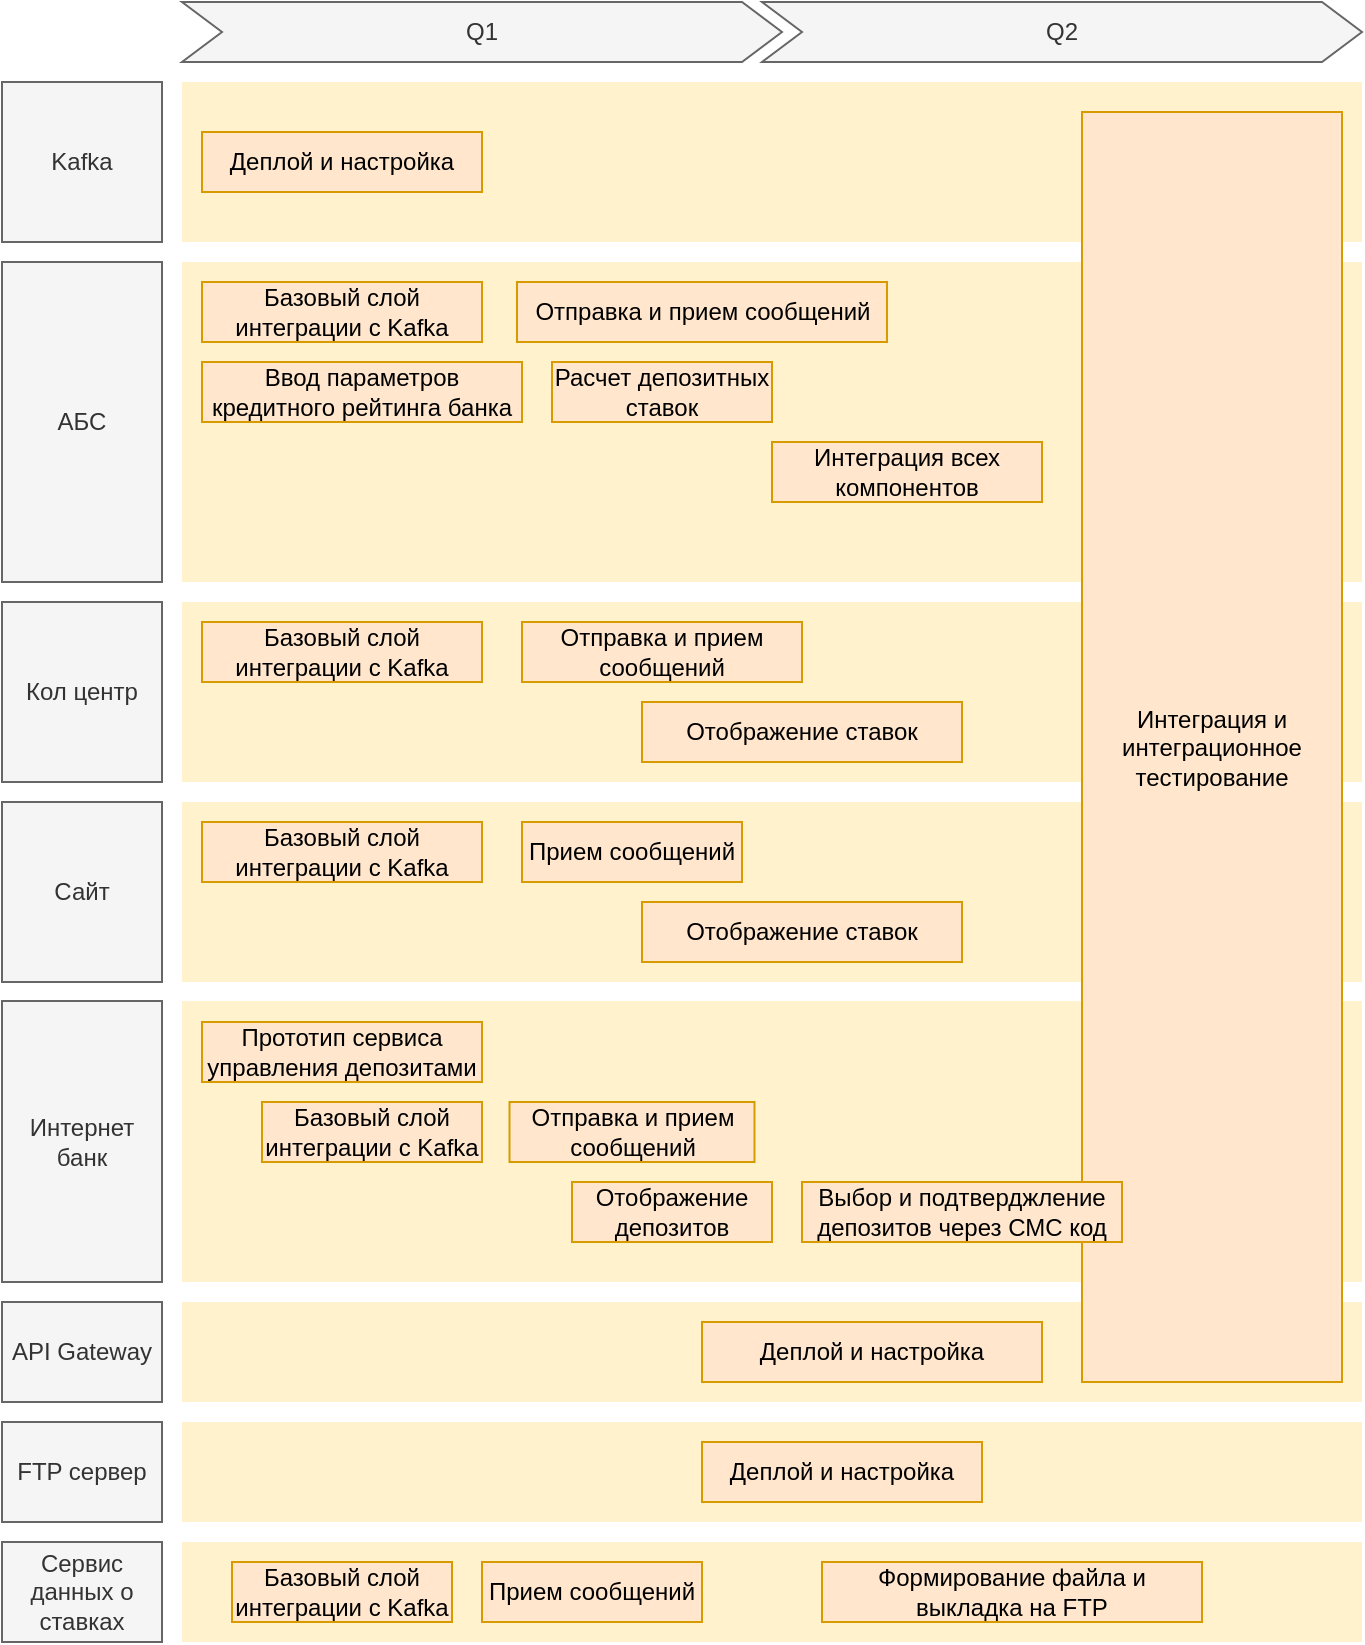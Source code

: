 <mxfile version="27.0.3">
  <diagram name="Страница — 1" id="rOwHMcFvvc1QKpdBR6ap">
    <mxGraphModel dx="983" dy="621" grid="1" gridSize="10" guides="1" tooltips="1" connect="1" arrows="1" fold="1" page="1" pageScale="1" pageWidth="827" pageHeight="1169" math="0" shadow="0">
      <root>
        <mxCell id="0" />
        <mxCell id="1" parent="0" />
        <mxCell id="zU14zV6I0Zva5NoW6zXl-1" value="Q1" style="shape=step;perimeter=stepPerimeter;whiteSpace=wrap;html=1;fixedSize=1;fillColor=#f5f5f5;fontColor=#333333;strokeColor=#666666;" vertex="1" parent="1">
          <mxGeometry x="130" y="40" width="300" height="30" as="geometry" />
        </mxCell>
        <mxCell id="zU14zV6I0Zva5NoW6zXl-2" value="АБС" style="rounded=0;whiteSpace=wrap;html=1;fillColor=#f5f5f5;fontColor=#333333;strokeColor=#666666;" vertex="1" parent="1">
          <mxGeometry x="40" y="170" width="80" height="160" as="geometry" />
        </mxCell>
        <mxCell id="zU14zV6I0Zva5NoW6zXl-3" value="" style="rounded=0;whiteSpace=wrap;html=1;fillColor=#fff2cc;strokeColor=none;" vertex="1" parent="1">
          <mxGeometry x="130" y="170" width="590" height="160" as="geometry" />
        </mxCell>
        <mxCell id="zU14zV6I0Zva5NoW6zXl-4" value="&lt;div&gt;&lt;span style=&quot;background-color: transparent; color: light-dark(rgb(0, 0, 0), rgb(255, 255, 255));&quot;&gt;Ввод параметров кредитного рейтинга банка&lt;/span&gt;&lt;/div&gt;" style="rounded=0;whiteSpace=wrap;html=1;fillColor=#ffe6cc;strokeColor=#d79b00;" vertex="1" parent="1">
          <mxGeometry x="140" y="220" width="160" height="30" as="geometry" />
        </mxCell>
        <mxCell id="zU14zV6I0Zva5NoW6zXl-5" value="Расчет депозитных ставок" style="rounded=0;whiteSpace=wrap;html=1;fillColor=#ffe6cc;strokeColor=#d79b00;" vertex="1" parent="1">
          <mxGeometry x="315" y="220" width="110" height="30" as="geometry" />
        </mxCell>
        <mxCell id="zU14zV6I0Zva5NoW6zXl-6" value="Базовый слой интеграции с Kafka" style="rounded=0;whiteSpace=wrap;html=1;fillColor=#ffe6cc;strokeColor=#d79b00;" vertex="1" parent="1">
          <mxGeometry x="140" y="180" width="140" height="30" as="geometry" />
        </mxCell>
        <mxCell id="zU14zV6I0Zva5NoW6zXl-7" value="Отправка и прием сообщений" style="rounded=0;whiteSpace=wrap;html=1;fillColor=#ffe6cc;strokeColor=#d79b00;" vertex="1" parent="1">
          <mxGeometry x="297.5" y="180" width="185" height="30" as="geometry" />
        </mxCell>
        <mxCell id="zU14zV6I0Zva5NoW6zXl-8" value="Кол центр" style="rounded=0;whiteSpace=wrap;html=1;fillColor=#f5f5f5;fontColor=#333333;strokeColor=#666666;" vertex="1" parent="1">
          <mxGeometry x="40" y="340" width="80" height="90" as="geometry" />
        </mxCell>
        <mxCell id="zU14zV6I0Zva5NoW6zXl-9" value="" style="rounded=0;whiteSpace=wrap;html=1;fillColor=#fff2cc;strokeColor=none;" vertex="1" parent="1">
          <mxGeometry x="130" y="340" width="590" height="90" as="geometry" />
        </mxCell>
        <mxCell id="zU14zV6I0Zva5NoW6zXl-11" value="Базовый слой интеграции с Kafka" style="rounded=0;whiteSpace=wrap;html=1;fillColor=#ffe6cc;strokeColor=#d79b00;" vertex="1" parent="1">
          <mxGeometry x="140" y="350" width="140" height="30" as="geometry" />
        </mxCell>
        <mxCell id="zU14zV6I0Zva5NoW6zXl-12" value="Отправка и прием сообщений" style="rounded=0;whiteSpace=wrap;html=1;fillColor=#ffe6cc;strokeColor=#d79b00;" vertex="1" parent="1">
          <mxGeometry x="300" y="350" width="140" height="30" as="geometry" />
        </mxCell>
        <mxCell id="zU14zV6I0Zva5NoW6zXl-13" value="&lt;div&gt;&lt;span style=&quot;background-color: transparent; color: light-dark(rgb(0, 0, 0), rgb(255, 255, 255));&quot;&gt;Отображение ставок&lt;/span&gt;&lt;/div&gt;" style="rounded=0;whiteSpace=wrap;html=1;fillColor=#ffe6cc;strokeColor=#d79b00;" vertex="1" parent="1">
          <mxGeometry x="360" y="390" width="160" height="30" as="geometry" />
        </mxCell>
        <mxCell id="zU14zV6I0Zva5NoW6zXl-14" value="Сайт" style="rounded=0;whiteSpace=wrap;html=1;fillColor=#f5f5f5;fontColor=#333333;strokeColor=#666666;" vertex="1" parent="1">
          <mxGeometry x="40" y="440" width="80" height="90" as="geometry" />
        </mxCell>
        <mxCell id="zU14zV6I0Zva5NoW6zXl-15" value="" style="rounded=0;whiteSpace=wrap;html=1;fillColor=#fff2cc;strokeColor=none;" vertex="1" parent="1">
          <mxGeometry x="130" y="440" width="590" height="90" as="geometry" />
        </mxCell>
        <mxCell id="zU14zV6I0Zva5NoW6zXl-16" value="Базовый слой интеграции с Kafka" style="rounded=0;whiteSpace=wrap;html=1;fillColor=#ffe6cc;strokeColor=#d79b00;" vertex="1" parent="1">
          <mxGeometry x="140" y="450" width="140" height="30" as="geometry" />
        </mxCell>
        <mxCell id="zU14zV6I0Zva5NoW6zXl-17" value="Прием сообщений" style="rounded=0;whiteSpace=wrap;html=1;fillColor=#ffe6cc;strokeColor=#d79b00;" vertex="1" parent="1">
          <mxGeometry x="300" y="450" width="110" height="30" as="geometry" />
        </mxCell>
        <mxCell id="zU14zV6I0Zva5NoW6zXl-18" value="&lt;div&gt;&lt;span style=&quot;background-color: transparent; color: light-dark(rgb(0, 0, 0), rgb(255, 255, 255));&quot;&gt;Отображение ставок&lt;/span&gt;&lt;/div&gt;" style="rounded=0;whiteSpace=wrap;html=1;fillColor=#ffe6cc;strokeColor=#d79b00;" vertex="1" parent="1">
          <mxGeometry x="360" y="490" width="160" height="30" as="geometry" />
        </mxCell>
        <mxCell id="zU14zV6I0Zva5NoW6zXl-19" value="Интеграция всех компонентов" style="rounded=0;whiteSpace=wrap;html=1;fillColor=#ffe6cc;strokeColor=#d79b00;" vertex="1" parent="1">
          <mxGeometry x="425" y="260" width="135" height="30" as="geometry" />
        </mxCell>
        <mxCell id="zU14zV6I0Zva5NoW6zXl-20" value="Kafka" style="rounded=0;whiteSpace=wrap;html=1;fillColor=#f5f5f5;fontColor=#333333;strokeColor=#666666;" vertex="1" parent="1">
          <mxGeometry x="40" y="80" width="80" height="80" as="geometry" />
        </mxCell>
        <mxCell id="zU14zV6I0Zva5NoW6zXl-21" value="" style="rounded=0;whiteSpace=wrap;html=1;fillColor=#fff2cc;strokeColor=none;" vertex="1" parent="1">
          <mxGeometry x="130" y="80" width="590" height="80" as="geometry" />
        </mxCell>
        <mxCell id="zU14zV6I0Zva5NoW6zXl-22" value="Деплой и настройка" style="rounded=0;whiteSpace=wrap;html=1;fillColor=#ffe6cc;strokeColor=#d79b00;" vertex="1" parent="1">
          <mxGeometry x="140" y="105" width="140" height="30" as="geometry" />
        </mxCell>
        <mxCell id="zU14zV6I0Zva5NoW6zXl-23" value="Интернет банк" style="rounded=0;whiteSpace=wrap;html=1;fillColor=#f5f5f5;fontColor=#333333;strokeColor=#666666;" vertex="1" parent="1">
          <mxGeometry x="40" y="539.5" width="80" height="140.5" as="geometry" />
        </mxCell>
        <mxCell id="zU14zV6I0Zva5NoW6zXl-24" value="Q2" style="shape=step;perimeter=stepPerimeter;whiteSpace=wrap;html=1;fixedSize=1;fillColor=#f5f5f5;fontColor=#333333;strokeColor=#666666;" vertex="1" parent="1">
          <mxGeometry x="420" y="40" width="300" height="30" as="geometry" />
        </mxCell>
        <mxCell id="zU14zV6I0Zva5NoW6zXl-25" value="" style="rounded=0;whiteSpace=wrap;html=1;fillColor=#fff2cc;strokeColor=none;" vertex="1" parent="1">
          <mxGeometry x="130" y="539.5" width="590" height="140.5" as="geometry" />
        </mxCell>
        <mxCell id="zU14zV6I0Zva5NoW6zXl-26" value="Прототип сервиса управления депозитами" style="rounded=0;whiteSpace=wrap;html=1;fillColor=#ffe6cc;strokeColor=#d79b00;" vertex="1" parent="1">
          <mxGeometry x="140" y="550" width="140" height="30" as="geometry" />
        </mxCell>
        <mxCell id="zU14zV6I0Zva5NoW6zXl-27" value="Базовый слой интеграции с Kafka" style="rounded=0;whiteSpace=wrap;html=1;fillColor=#ffe6cc;strokeColor=#d79b00;" vertex="1" parent="1">
          <mxGeometry x="170" y="590" width="110" height="30" as="geometry" />
        </mxCell>
        <mxCell id="zU14zV6I0Zva5NoW6zXl-28" value="Отправка и прием сообщений" style="rounded=0;whiteSpace=wrap;html=1;fillColor=#ffe6cc;strokeColor=#d79b00;" vertex="1" parent="1">
          <mxGeometry x="293.75" y="590" width="122.5" height="30" as="geometry" />
        </mxCell>
        <mxCell id="zU14zV6I0Zva5NoW6zXl-29" value="Отображение депозитов" style="rounded=0;whiteSpace=wrap;html=1;fillColor=#ffe6cc;strokeColor=#d79b00;" vertex="1" parent="1">
          <mxGeometry x="325" y="630" width="100" height="30" as="geometry" />
        </mxCell>
        <mxCell id="zU14zV6I0Zva5NoW6zXl-31" value="FTP сервер" style="rounded=0;whiteSpace=wrap;html=1;fillColor=#f5f5f5;fontColor=#333333;strokeColor=#666666;" vertex="1" parent="1">
          <mxGeometry x="40" y="750" width="80" height="50" as="geometry" />
        </mxCell>
        <mxCell id="zU14zV6I0Zva5NoW6zXl-32" value="" style="rounded=0;whiteSpace=wrap;html=1;fillColor=#fff2cc;strokeColor=none;" vertex="1" parent="1">
          <mxGeometry x="130" y="750" width="590" height="50" as="geometry" />
        </mxCell>
        <mxCell id="zU14zV6I0Zva5NoW6zXl-34" value="Деплой и настройка" style="rounded=0;whiteSpace=wrap;html=1;fillColor=#ffe6cc;strokeColor=#d79b00;" vertex="1" parent="1">
          <mxGeometry x="390" y="760" width="140" height="30" as="geometry" />
        </mxCell>
        <mxCell id="zU14zV6I0Zva5NoW6zXl-37" value="Сервис данных о ставках" style="rounded=0;whiteSpace=wrap;html=1;fillColor=#f5f5f5;fontColor=#333333;strokeColor=#666666;" vertex="1" parent="1">
          <mxGeometry x="40" y="810" width="80" height="50" as="geometry" />
        </mxCell>
        <mxCell id="zU14zV6I0Zva5NoW6zXl-38" value="" style="rounded=0;whiteSpace=wrap;html=1;fillColor=#fff2cc;strokeColor=none;" vertex="1" parent="1">
          <mxGeometry x="130" y="810" width="590" height="50" as="geometry" />
        </mxCell>
        <mxCell id="zU14zV6I0Zva5NoW6zXl-39" value="Формирование файла и выкладка на FTP" style="rounded=0;whiteSpace=wrap;html=1;fillColor=#ffe6cc;strokeColor=#d79b00;" vertex="1" parent="1">
          <mxGeometry x="450" y="820" width="190" height="30" as="geometry" />
        </mxCell>
        <mxCell id="zU14zV6I0Zva5NoW6zXl-40" value="Базовый слой интеграции с Kafka" style="rounded=0;whiteSpace=wrap;html=1;fillColor=#ffe6cc;strokeColor=#d79b00;" vertex="1" parent="1">
          <mxGeometry x="155" y="820" width="110" height="30" as="geometry" />
        </mxCell>
        <mxCell id="zU14zV6I0Zva5NoW6zXl-42" value="Прием сообщений" style="rounded=0;whiteSpace=wrap;html=1;fillColor=#ffe6cc;strokeColor=#d79b00;" vertex="1" parent="1">
          <mxGeometry x="280" y="820" width="110" height="30" as="geometry" />
        </mxCell>
        <mxCell id="zU14zV6I0Zva5NoW6zXl-44" value="API Gateway" style="rounded=0;whiteSpace=wrap;html=1;fillColor=#f5f5f5;fontColor=#333333;strokeColor=#666666;" vertex="1" parent="1">
          <mxGeometry x="40" y="690" width="80" height="50" as="geometry" />
        </mxCell>
        <mxCell id="zU14zV6I0Zva5NoW6zXl-45" value="" style="rounded=0;whiteSpace=wrap;html=1;fillColor=#fff2cc;strokeColor=none;" vertex="1" parent="1">
          <mxGeometry x="130" y="690" width="590" height="50" as="geometry" />
        </mxCell>
        <mxCell id="zU14zV6I0Zva5NoW6zXl-43" value="Интеграция и интеграционное тестирование" style="rounded=0;whiteSpace=wrap;html=1;fillColor=#ffe6cc;strokeColor=#d79b00;" vertex="1" parent="1">
          <mxGeometry x="580" y="95" width="130" height="635" as="geometry" />
        </mxCell>
        <mxCell id="zU14zV6I0Zva5NoW6zXl-46" value="Деплой и настройка" style="rounded=0;whiteSpace=wrap;html=1;fillColor=#ffe6cc;strokeColor=#d79b00;" vertex="1" parent="1">
          <mxGeometry x="390" y="700" width="170" height="30" as="geometry" />
        </mxCell>
        <mxCell id="zU14zV6I0Zva5NoW6zXl-30" value="Выбор и подтверджление депозитов через СМС код" style="rounded=0;whiteSpace=wrap;html=1;fillColor=#ffe6cc;strokeColor=#d79b00;" vertex="1" parent="1">
          <mxGeometry x="440" y="630" width="160" height="30" as="geometry" />
        </mxCell>
      </root>
    </mxGraphModel>
  </diagram>
</mxfile>
